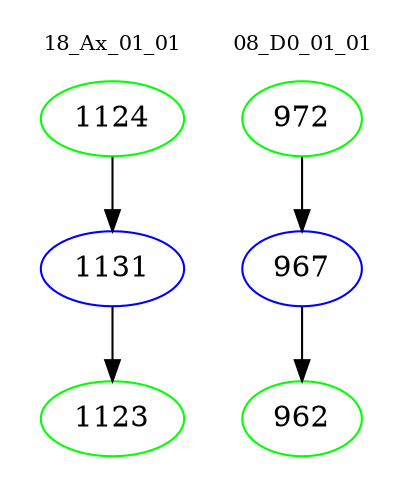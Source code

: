 digraph{
subgraph cluster_0 {
color = white
label = "18_Ax_01_01";
fontsize=10;
T0_1124 [label="1124", color="green"]
T0_1124 -> T0_1131 [color="black"]
T0_1131 [label="1131", color="blue"]
T0_1131 -> T0_1123 [color="black"]
T0_1123 [label="1123", color="green"]
}
subgraph cluster_1 {
color = white
label = "08_D0_01_01";
fontsize=10;
T1_972 [label="972", color="green"]
T1_972 -> T1_967 [color="black"]
T1_967 [label="967", color="blue"]
T1_967 -> T1_962 [color="black"]
T1_962 [label="962", color="green"]
}
}

